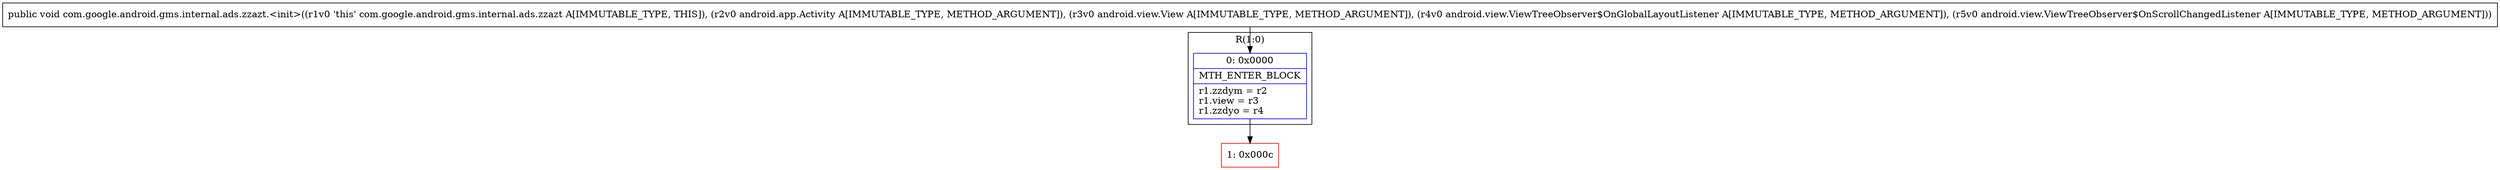 digraph "CFG forcom.google.android.gms.internal.ads.zzazt.\<init\>(Landroid\/app\/Activity;Landroid\/view\/View;Landroid\/view\/ViewTreeObserver$OnGlobalLayoutListener;Landroid\/view\/ViewTreeObserver$OnScrollChangedListener;)V" {
subgraph cluster_Region_457000327 {
label = "R(1:0)";
node [shape=record,color=blue];
Node_0 [shape=record,label="{0\:\ 0x0000|MTH_ENTER_BLOCK\l|r1.zzdym = r2\lr1.view = r3\lr1.zzdyo = r4\l}"];
}
Node_1 [shape=record,color=red,label="{1\:\ 0x000c}"];
MethodNode[shape=record,label="{public void com.google.android.gms.internal.ads.zzazt.\<init\>((r1v0 'this' com.google.android.gms.internal.ads.zzazt A[IMMUTABLE_TYPE, THIS]), (r2v0 android.app.Activity A[IMMUTABLE_TYPE, METHOD_ARGUMENT]), (r3v0 android.view.View A[IMMUTABLE_TYPE, METHOD_ARGUMENT]), (r4v0 android.view.ViewTreeObserver$OnGlobalLayoutListener A[IMMUTABLE_TYPE, METHOD_ARGUMENT]), (r5v0 android.view.ViewTreeObserver$OnScrollChangedListener A[IMMUTABLE_TYPE, METHOD_ARGUMENT])) }"];
MethodNode -> Node_0;
Node_0 -> Node_1;
}

